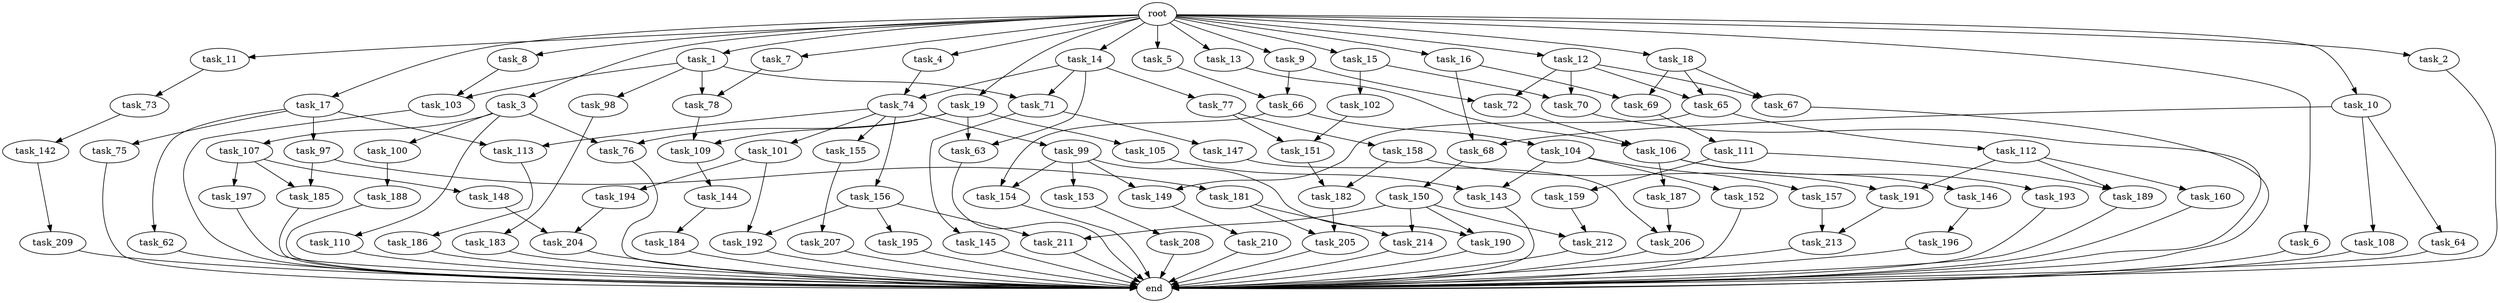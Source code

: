 digraph G {
  task_181 [size="154618822.656000"];
  task_11 [size="2.048000"];
  task_204 [size="2559800508.416000"];
  task_195 [size="841813590.016000"];
  task_64 [size="1717986918.400000"];
  task_17 [size="2.048000"];
  task_190 [size="584115552.256000"];
  task_72 [size="2336462209.024000"];
  task_69 [size="704374636.544000"];
  task_104 [size="841813590.016000"];
  task_209 [size="1391569403.904000"];
  task_113 [size="910533066.752000"];
  task_189 [size="429496729.600000"];
  task_73 [size="68719476.736000"];
  task_8 [size="2.048000"];
  task_197 [size="274877906.944000"];
  task_67 [size="893353197.568000"];
  task_109 [size="1872605741.056000"];
  task_7 [size="2.048000"];
  task_158 [size="1717986918.400000"];
  task_214 [size="1821066133.504000"];
  task_157 [size="1717986918.400000"];
  task_205 [size="2783138807.808000"];
  task_185 [size="429496729.600000"];
  task_147 [size="841813590.016000"];
  end [size="0.000000"];
  task_206 [size="704374636.544000"];
  task_192 [size="2559800508.416000"];
  task_63 [size="2147483648.000000"];
  task_188 [size="274877906.944000"];
  task_107 [size="1391569403.904000"];
  task_196 [size="618475290.624000"];
  task_112 [size="1099511627.776000"];
  task_142 [size="154618822.656000"];
  task_105 [size="1717986918.400000"];
  task_193 [size="274877906.944000"];
  task_145 [size="841813590.016000"];
  task_3 [size="2.048000"];
  task_207 [size="1391569403.904000"];
  task_14 [size="2.048000"];
  task_62 [size="68719476.736000"];
  task_153 [size="154618822.656000"];
  task_99 [size="841813590.016000"];
  task_108 [size="1717986918.400000"];
  task_146 [size="274877906.944000"];
  task_100 [size="1391569403.904000"];
  task_9 [size="2.048000"];
  task_149 [size="1254130450.432000"];
  task_16 [size="2.048000"];
  task_187 [size="274877906.944000"];
  task_75 [size="68719476.736000"];
  root [size="0.000000"];
  task_184 [size="68719476.736000"];
  task_212 [size="584115552.256000"];
  task_4 [size="2.048000"];
  task_70 [size="1236950581.248000"];
  task_65 [size="893353197.568000"];
  task_78 [size="2010044694.528000"];
  task_19 [size="2.048000"];
  task_13 [size="2.048000"];
  task_18 [size="2.048000"];
  task_143 [size="1872605741.056000"];
  task_194 [size="1717986918.400000"];
  task_101 [size="841813590.016000"];
  task_66 [size="1992864825.344000"];
  task_210 [size="429496729.600000"];
  task_5 [size="2.048000"];
  task_144 [size="618475290.624000"];
  task_1 [size="2.048000"];
  task_98 [size="1391569403.904000"];
  task_154 [size="996432412.672000"];
  task_6 [size="2.048000"];
  task_150 [size="68719476.736000"];
  task_152 [size="1717986918.400000"];
  task_106 [size="910533066.752000"];
  task_213 [size="343597383.680000"];
  task_155 [size="841813590.016000"];
  task_15 [size="2.048000"];
  task_10 [size="2.048000"];
  task_110 [size="1391569403.904000"];
  task_148 [size="274877906.944000"];
  task_186 [size="68719476.736000"];
  task_74 [size="1821066133.504000"];
  task_103 [size="2010044694.528000"];
  task_160 [size="274877906.944000"];
  task_182 [size="1271310319.616000"];
  task_208 [size="1391569403.904000"];
  task_159 [size="154618822.656000"];
  task_151 [size="1992864825.344000"];
  task_156 [size="841813590.016000"];
  task_68 [size="2147483648.000000"];
  task_2 [size="2.048000"];
  task_71 [size="1821066133.504000"];
  task_12 [size="2.048000"];
  task_111 [size="1099511627.776000"];
  task_191 [size="1116691496.960000"];
  task_102 [size="618475290.624000"];
  task_211 [size="1271310319.616000"];
  task_77 [size="429496729.600000"];
  task_97 [size="68719476.736000"];
  task_76 [size="3109556322.304000"];
  task_183 [size="1099511627.776000"];

  task_181 -> task_214 [size="679477248.000000"];
  task_181 -> task_205 [size="679477248.000000"];
  task_11 -> task_73 [size="33554432.000000"];
  task_204 -> end [size="1.000000"];
  task_195 -> end [size="1.000000"];
  task_64 -> end [size="1.000000"];
  task_17 -> task_113 [size="33554432.000000"];
  task_17 -> task_75 [size="33554432.000000"];
  task_17 -> task_62 [size="33554432.000000"];
  task_17 -> task_97 [size="33554432.000000"];
  task_190 -> end [size="1.000000"];
  task_72 -> task_106 [size="33554432.000000"];
  task_69 -> task_111 [size="536870912.000000"];
  task_104 -> task_152 [size="838860800.000000"];
  task_104 -> task_157 [size="838860800.000000"];
  task_104 -> task_143 [size="838860800.000000"];
  task_209 -> end [size="1.000000"];
  task_113 -> task_186 [size="33554432.000000"];
  task_189 -> end [size="1.000000"];
  task_73 -> task_142 [size="75497472.000000"];
  task_8 -> task_103 [size="301989888.000000"];
  task_197 -> end [size="1.000000"];
  task_67 -> end [size="1.000000"];
  task_109 -> task_144 [size="301989888.000000"];
  task_7 -> task_78 [size="301989888.000000"];
  task_158 -> task_191 [size="411041792.000000"];
  task_158 -> task_182 [size="411041792.000000"];
  task_214 -> end [size="1.000000"];
  task_157 -> task_213 [size="134217728.000000"];
  task_205 -> end [size="1.000000"];
  task_185 -> end [size="1.000000"];
  task_147 -> task_206 [size="134217728.000000"];
  task_206 -> end [size="1.000000"];
  task_192 -> end [size="1.000000"];
  task_63 -> end [size="1.000000"];
  task_188 -> end [size="1.000000"];
  task_107 -> task_197 [size="134217728.000000"];
  task_107 -> task_148 [size="134217728.000000"];
  task_107 -> task_185 [size="134217728.000000"];
  task_196 -> end [size="1.000000"];
  task_112 -> task_160 [size="134217728.000000"];
  task_112 -> task_189 [size="134217728.000000"];
  task_112 -> task_191 [size="134217728.000000"];
  task_142 -> task_209 [size="679477248.000000"];
  task_105 -> task_143 [size="75497472.000000"];
  task_193 -> end [size="1.000000"];
  task_145 -> end [size="1.000000"];
  task_3 -> task_100 [size="679477248.000000"];
  task_3 -> task_107 [size="679477248.000000"];
  task_3 -> task_76 [size="679477248.000000"];
  task_3 -> task_110 [size="679477248.000000"];
  task_207 -> end [size="1.000000"];
  task_14 -> task_77 [size="209715200.000000"];
  task_14 -> task_74 [size="209715200.000000"];
  task_14 -> task_63 [size="209715200.000000"];
  task_14 -> task_71 [size="209715200.000000"];
  task_62 -> end [size="1.000000"];
  task_153 -> task_208 [size="679477248.000000"];
  task_99 -> task_190 [size="75497472.000000"];
  task_99 -> task_149 [size="75497472.000000"];
  task_99 -> task_154 [size="75497472.000000"];
  task_99 -> task_153 [size="75497472.000000"];
  task_108 -> end [size="1.000000"];
  task_146 -> task_196 [size="301989888.000000"];
  task_100 -> task_188 [size="134217728.000000"];
  task_9 -> task_66 [size="838860800.000000"];
  task_9 -> task_72 [size="838860800.000000"];
  task_149 -> task_210 [size="209715200.000000"];
  task_16 -> task_68 [size="209715200.000000"];
  task_16 -> task_69 [size="209715200.000000"];
  task_187 -> task_206 [size="209715200.000000"];
  task_75 -> end [size="1.000000"];
  root -> task_15 [size="1.000000"];
  root -> task_16 [size="1.000000"];
  root -> task_5 [size="1.000000"];
  root -> task_11 [size="1.000000"];
  root -> task_3 [size="1.000000"];
  root -> task_12 [size="1.000000"];
  root -> task_8 [size="1.000000"];
  root -> task_6 [size="1.000000"];
  root -> task_17 [size="1.000000"];
  root -> task_7 [size="1.000000"];
  root -> task_10 [size="1.000000"];
  root -> task_1 [size="1.000000"];
  root -> task_4 [size="1.000000"];
  root -> task_2 [size="1.000000"];
  root -> task_19 [size="1.000000"];
  root -> task_13 [size="1.000000"];
  root -> task_14 [size="1.000000"];
  root -> task_9 [size="1.000000"];
  root -> task_18 [size="1.000000"];
  task_184 -> end [size="1.000000"];
  task_212 -> end [size="1.000000"];
  task_4 -> task_74 [size="679477248.000000"];
  task_70 -> end [size="1.000000"];
  task_65 -> task_112 [size="536870912.000000"];
  task_65 -> task_149 [size="536870912.000000"];
  task_78 -> task_109 [size="75497472.000000"];
  task_19 -> task_109 [size="838860800.000000"];
  task_19 -> task_105 [size="838860800.000000"];
  task_19 -> task_76 [size="838860800.000000"];
  task_19 -> task_63 [size="838860800.000000"];
  task_13 -> task_106 [size="411041792.000000"];
  task_18 -> task_65 [size="134217728.000000"];
  task_18 -> task_69 [size="134217728.000000"];
  task_18 -> task_67 [size="134217728.000000"];
  task_143 -> end [size="1.000000"];
  task_194 -> task_204 [size="411041792.000000"];
  task_101 -> task_192 [size="838860800.000000"];
  task_101 -> task_194 [size="838860800.000000"];
  task_66 -> task_104 [size="411041792.000000"];
  task_66 -> task_154 [size="411041792.000000"];
  task_210 -> end [size="1.000000"];
  task_5 -> task_66 [size="134217728.000000"];
  task_144 -> task_184 [size="33554432.000000"];
  task_1 -> task_78 [size="679477248.000000"];
  task_1 -> task_103 [size="679477248.000000"];
  task_1 -> task_98 [size="679477248.000000"];
  task_1 -> task_71 [size="679477248.000000"];
  task_98 -> task_183 [size="536870912.000000"];
  task_154 -> end [size="1.000000"];
  task_6 -> end [size="1.000000"];
  task_150 -> task_214 [size="209715200.000000"];
  task_150 -> task_190 [size="209715200.000000"];
  task_150 -> task_212 [size="209715200.000000"];
  task_150 -> task_211 [size="209715200.000000"];
  task_152 -> end [size="1.000000"];
  task_106 -> task_146 [size="134217728.000000"];
  task_106 -> task_187 [size="134217728.000000"];
  task_106 -> task_193 [size="134217728.000000"];
  task_213 -> end [size="1.000000"];
  task_155 -> task_207 [size="679477248.000000"];
  task_15 -> task_102 [size="301989888.000000"];
  task_15 -> task_70 [size="301989888.000000"];
  task_10 -> task_108 [size="838860800.000000"];
  task_10 -> task_68 [size="838860800.000000"];
  task_10 -> task_64 [size="838860800.000000"];
  task_110 -> end [size="1.000000"];
  task_148 -> task_204 [size="838860800.000000"];
  task_186 -> end [size="1.000000"];
  task_74 -> task_113 [size="411041792.000000"];
  task_74 -> task_155 [size="411041792.000000"];
  task_74 -> task_99 [size="411041792.000000"];
  task_74 -> task_156 [size="411041792.000000"];
  task_74 -> task_101 [size="411041792.000000"];
  task_103 -> end [size="1.000000"];
  task_160 -> end [size="1.000000"];
  task_182 -> task_205 [size="679477248.000000"];
  task_208 -> end [size="1.000000"];
  task_159 -> task_212 [size="75497472.000000"];
  task_151 -> task_182 [size="209715200.000000"];
  task_156 -> task_195 [size="411041792.000000"];
  task_156 -> task_192 [size="411041792.000000"];
  task_156 -> task_211 [size="411041792.000000"];
  task_68 -> task_150 [size="33554432.000000"];
  task_2 -> end [size="1.000000"];
  task_71 -> task_145 [size="411041792.000000"];
  task_71 -> task_147 [size="411041792.000000"];
  task_12 -> task_65 [size="301989888.000000"];
  task_12 -> task_72 [size="301989888.000000"];
  task_12 -> task_67 [size="301989888.000000"];
  task_12 -> task_70 [size="301989888.000000"];
  task_111 -> task_189 [size="75497472.000000"];
  task_111 -> task_159 [size="75497472.000000"];
  task_191 -> task_213 [size="33554432.000000"];
  task_102 -> task_151 [size="134217728.000000"];
  task_211 -> end [size="1.000000"];
  task_77 -> task_151 [size="838860800.000000"];
  task_77 -> task_158 [size="838860800.000000"];
  task_97 -> task_181 [size="75497472.000000"];
  task_97 -> task_185 [size="75497472.000000"];
  task_76 -> end [size="1.000000"];
  task_183 -> end [size="1.000000"];
}
